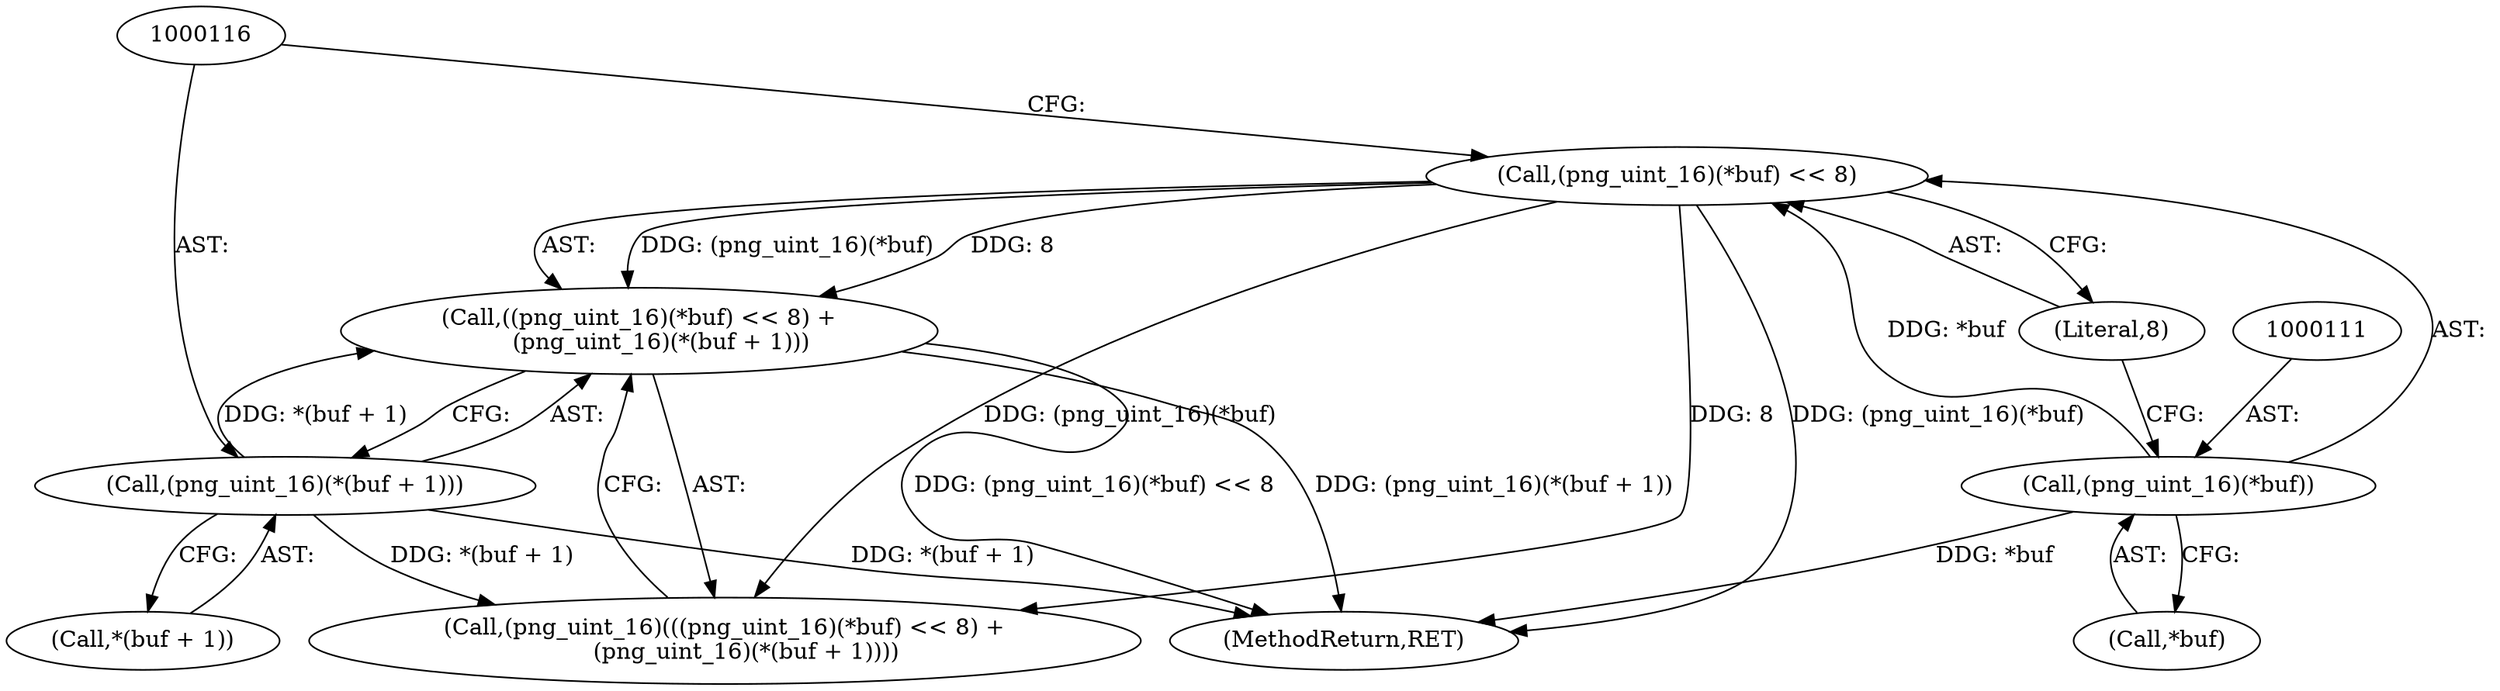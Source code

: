 digraph "1_Chrome_7f3d85b096f66870a15b37c2f40b219b2e292693_12@del" {
"1000108" [label="(Call,((png_uint_16)(*buf) << 8) +\n      (png_uint_16)(*(buf + 1)))"];
"1000109" [label="(Call,(png_uint_16)(*buf) << 8)"];
"1000110" [label="(Call,(png_uint_16)(*buf))"];
"1000115" [label="(Call,(png_uint_16)(*(buf + 1)))"];
"1000115" [label="(Call,(png_uint_16)(*(buf + 1)))"];
"1000117" [label="(Call,*(buf + 1))"];
"1000106" [label="(Call,(png_uint_16)(((png_uint_16)(*buf) << 8) +\n      (png_uint_16)(*(buf + 1))))"];
"1000114" [label="(Literal,8)"];
"1000108" [label="(Call,((png_uint_16)(*buf) << 8) +\n      (png_uint_16)(*(buf + 1)))"];
"1000123" [label="(MethodReturn,RET)"];
"1000109" [label="(Call,(png_uint_16)(*buf) << 8)"];
"1000110" [label="(Call,(png_uint_16)(*buf))"];
"1000112" [label="(Call,*buf)"];
"1000108" -> "1000106"  [label="AST: "];
"1000108" -> "1000115"  [label="CFG: "];
"1000109" -> "1000108"  [label="AST: "];
"1000115" -> "1000108"  [label="AST: "];
"1000106" -> "1000108"  [label="CFG: "];
"1000108" -> "1000123"  [label="DDG: (png_uint_16)(*(buf + 1))"];
"1000108" -> "1000123"  [label="DDG: (png_uint_16)(*buf) << 8"];
"1000109" -> "1000108"  [label="DDG: (png_uint_16)(*buf)"];
"1000109" -> "1000108"  [label="DDG: 8"];
"1000115" -> "1000108"  [label="DDG: *(buf + 1)"];
"1000109" -> "1000114"  [label="CFG: "];
"1000110" -> "1000109"  [label="AST: "];
"1000114" -> "1000109"  [label="AST: "];
"1000116" -> "1000109"  [label="CFG: "];
"1000109" -> "1000123"  [label="DDG: (png_uint_16)(*buf)"];
"1000109" -> "1000106"  [label="DDG: (png_uint_16)(*buf)"];
"1000109" -> "1000106"  [label="DDG: 8"];
"1000110" -> "1000109"  [label="DDG: *buf"];
"1000110" -> "1000112"  [label="CFG: "];
"1000111" -> "1000110"  [label="AST: "];
"1000112" -> "1000110"  [label="AST: "];
"1000114" -> "1000110"  [label="CFG: "];
"1000110" -> "1000123"  [label="DDG: *buf"];
"1000115" -> "1000117"  [label="CFG: "];
"1000116" -> "1000115"  [label="AST: "];
"1000117" -> "1000115"  [label="AST: "];
"1000115" -> "1000123"  [label="DDG: *(buf + 1)"];
"1000115" -> "1000106"  [label="DDG: *(buf + 1)"];
}
